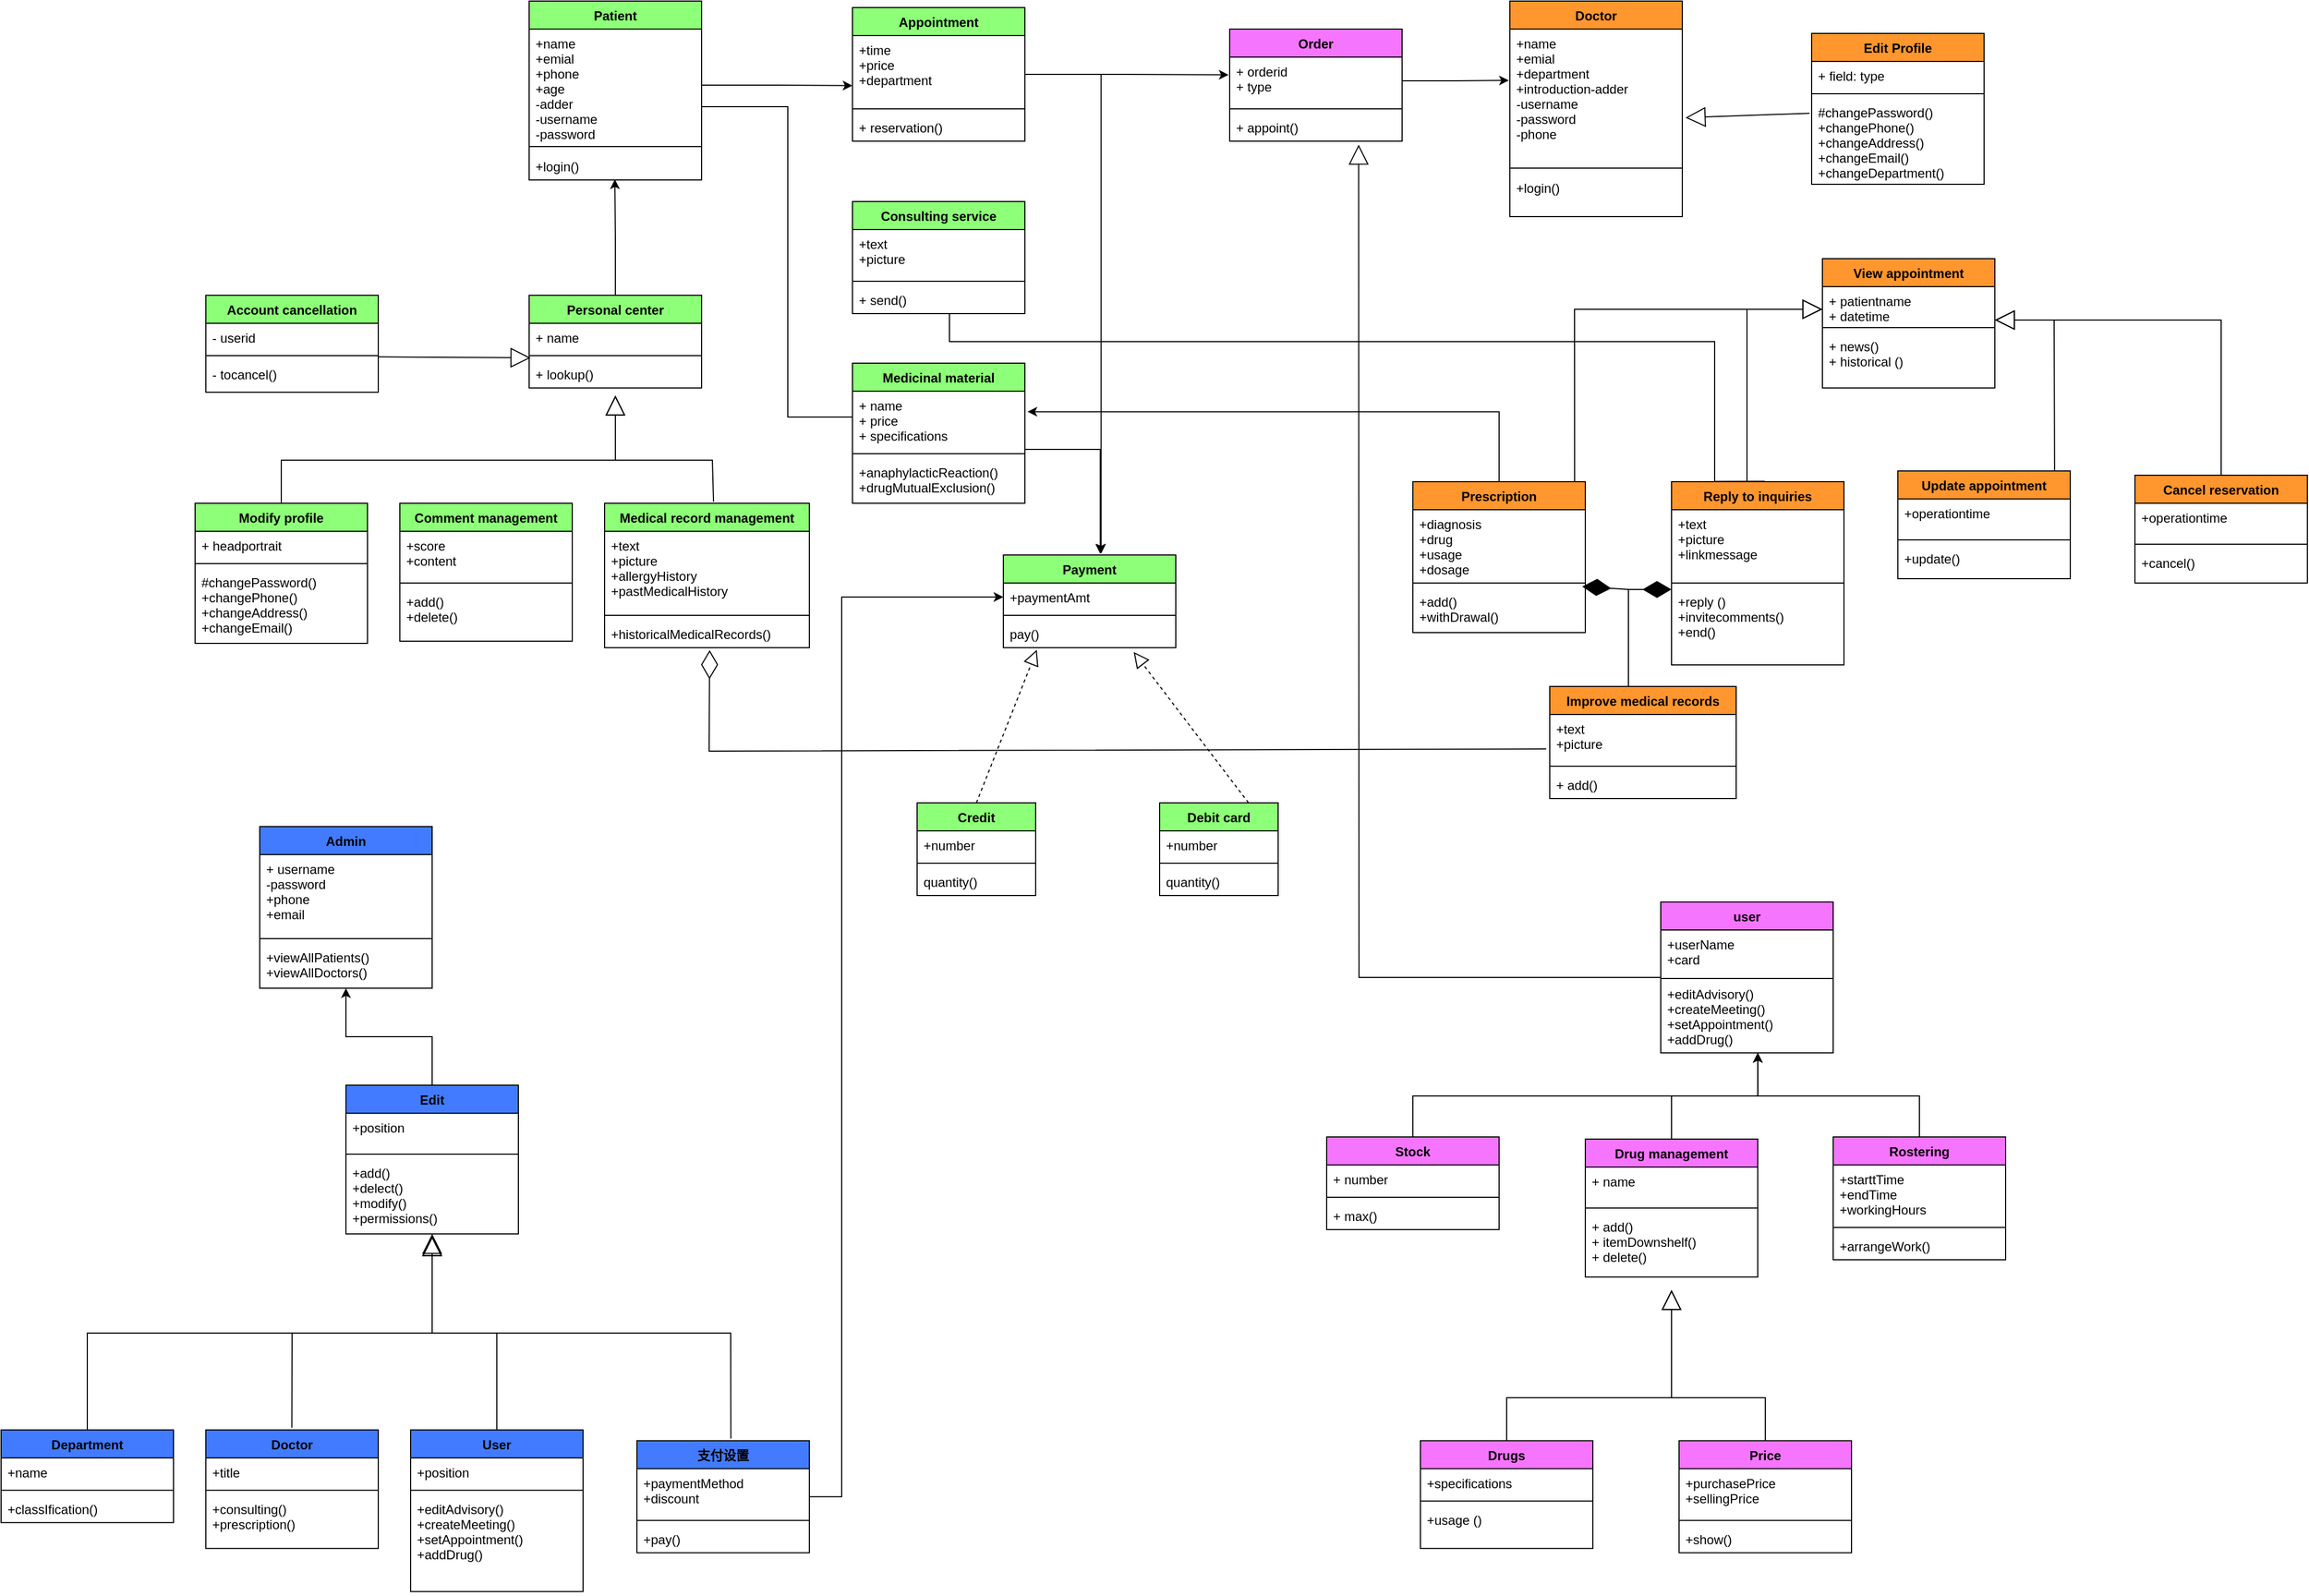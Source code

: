 <mxfile version="20.5.3" type="device"><diagram id="TYg9XnqjGtl6snYkLS9J" name="第 1 页"><mxGraphModel dx="2896" dy="862" grid="1" gridSize="10" guides="1" tooltips="1" connect="1" arrows="1" fold="1" page="1" pageScale="1" pageWidth="827" pageHeight="1169" math="0" shadow="0"><root><mxCell id="0"/><mxCell id="1" parent="0"/><mxCell id="Z8XO2KEOIt2HfVocnarp-5" value="Patient" style="swimlane;fontStyle=1;align=center;verticalAlign=top;childLayout=stackLayout;horizontal=1;startSize=26;horizontalStack=0;resizeParent=1;resizeParentMax=0;resizeLast=0;collapsible=1;marginBottom=0;fillColor=#8EFF78;" parent="1" vertex="1"><mxGeometry x="-120" y="234" width="160" height="166" as="geometry"/></mxCell><mxCell id="Z8XO2KEOIt2HfVocnarp-6" value="+name&#10;+emial&#10;+phone&#10;+age&#10;-adder&#10;-username&#10;-password&#10;" style="text;strokeColor=none;fillColor=none;align=left;verticalAlign=top;spacingLeft=4;spacingRight=4;overflow=hidden;rotatable=0;points=[[0,0.5],[1,0.5]];portConstraint=eastwest;" parent="Z8XO2KEOIt2HfVocnarp-5" vertex="1"><mxGeometry y="26" width="160" height="104" as="geometry"/></mxCell><mxCell id="Z8XO2KEOIt2HfVocnarp-7" value="" style="line;strokeWidth=1;fillColor=none;align=left;verticalAlign=middle;spacingTop=-1;spacingLeft=3;spacingRight=3;rotatable=0;labelPosition=right;points=[];portConstraint=eastwest;strokeColor=inherit;" parent="Z8XO2KEOIt2HfVocnarp-5" vertex="1"><mxGeometry y="130" width="160" height="10" as="geometry"/></mxCell><mxCell id="Z8XO2KEOIt2HfVocnarp-8" value="+login()" style="text;strokeColor=none;fillColor=none;align=left;verticalAlign=top;spacingLeft=4;spacingRight=4;overflow=hidden;rotatable=0;points=[[0,0.5],[1,0.5]];portConstraint=eastwest;" parent="Z8XO2KEOIt2HfVocnarp-5" vertex="1"><mxGeometry y="140" width="160" height="26" as="geometry"/></mxCell><mxCell id="alrpP6UrIuoYUF1vDf7s-75" style="edgeStyle=orthogonalEdgeStyle;rounded=0;orthogonalLoop=1;jettySize=auto;html=1;entryX=0.497;entryY=0.977;entryDx=0;entryDy=0;entryPerimeter=0;" parent="1" source="Z8XO2KEOIt2HfVocnarp-9" target="Z8XO2KEOIt2HfVocnarp-8" edge="1"><mxGeometry relative="1" as="geometry"><mxPoint x="-40" y="410" as="targetPoint"/></mxGeometry></mxCell><mxCell id="Z8XO2KEOIt2HfVocnarp-9" value="Personal center&#10;" style="swimlane;fontStyle=1;align=center;verticalAlign=top;childLayout=stackLayout;horizontal=1;startSize=26;horizontalStack=0;resizeParent=1;resizeParentMax=0;resizeLast=0;collapsible=1;marginBottom=0;fillColor=#8EFF78;" parent="1" vertex="1"><mxGeometry x="-120" y="507" width="160" height="86" as="geometry"/></mxCell><mxCell id="Z8XO2KEOIt2HfVocnarp-10" value="+ name" style="text;strokeColor=none;fillColor=none;align=left;verticalAlign=top;spacingLeft=4;spacingRight=4;overflow=hidden;rotatable=0;points=[[0,0.5],[1,0.5]];portConstraint=eastwest;" parent="Z8XO2KEOIt2HfVocnarp-9" vertex="1"><mxGeometry y="26" width="160" height="26" as="geometry"/></mxCell><mxCell id="Z8XO2KEOIt2HfVocnarp-11" value="" style="line;strokeWidth=1;fillColor=none;align=left;verticalAlign=middle;spacingTop=-1;spacingLeft=3;spacingRight=3;rotatable=0;labelPosition=right;points=[];portConstraint=eastwest;strokeColor=inherit;" parent="Z8XO2KEOIt2HfVocnarp-9" vertex="1"><mxGeometry y="52" width="160" height="8" as="geometry"/></mxCell><mxCell id="Z8XO2KEOIt2HfVocnarp-12" value="+ lookup()" style="text;strokeColor=none;fillColor=none;align=left;verticalAlign=top;spacingLeft=4;spacingRight=4;overflow=hidden;rotatable=0;points=[[0,0.5],[1,0.5]];portConstraint=eastwest;" parent="Z8XO2KEOIt2HfVocnarp-9" vertex="1"><mxGeometry y="60" width="160" height="26" as="geometry"/></mxCell><mxCell id="alrpP6UrIuoYUF1vDf7s-83" style="edgeStyle=orthogonalEdgeStyle;rounded=0;orthogonalLoop=1;jettySize=auto;html=1;entryX=0.567;entryY=-0.015;entryDx=0;entryDy=0;entryPerimeter=0;" parent="1" target="iKmDINm9tbc3HKgaACLj-33" edge="1"><mxGeometry relative="1" as="geometry"><mxPoint x="340" y="302" as="sourcePoint"/><Array as="points"><mxPoint x="411" y="302"/></Array></mxGeometry></mxCell><mxCell id="alrpP6UrIuoYUF1vDf7s-95" style="edgeStyle=orthogonalEdgeStyle;rounded=0;orthogonalLoop=1;jettySize=auto;html=1;entryX=-0.006;entryY=0.374;entryDx=0;entryDy=0;entryPerimeter=0;" parent="1" source="Z8XO2KEOIt2HfVocnarp-13" target="alrpP6UrIuoYUF1vDf7s-92" edge="1"><mxGeometry relative="1" as="geometry"/></mxCell><mxCell id="Z8XO2KEOIt2HfVocnarp-13" value="Appointment" style="swimlane;fontStyle=1;align=center;verticalAlign=top;childLayout=stackLayout;horizontal=1;startSize=26;horizontalStack=0;resizeParent=1;resizeParentMax=0;resizeLast=0;collapsible=1;marginBottom=0;fillColor=#8EFF78;" parent="1" vertex="1"><mxGeometry x="180" y="240" width="160" height="124" as="geometry"/></mxCell><mxCell id="Z8XO2KEOIt2HfVocnarp-14" value="+time&#10;+price&#10;+department" style="text;strokeColor=none;fillColor=none;align=left;verticalAlign=top;spacingLeft=4;spacingRight=4;overflow=hidden;rotatable=0;points=[[0,0.5],[1,0.5]];portConstraint=eastwest;" parent="Z8XO2KEOIt2HfVocnarp-13" vertex="1"><mxGeometry y="26" width="160" height="64" as="geometry"/></mxCell><mxCell id="Z8XO2KEOIt2HfVocnarp-15" value="" style="line;strokeWidth=1;fillColor=none;align=left;verticalAlign=middle;spacingTop=-1;spacingLeft=3;spacingRight=3;rotatable=0;labelPosition=right;points=[];portConstraint=eastwest;strokeColor=inherit;" parent="Z8XO2KEOIt2HfVocnarp-13" vertex="1"><mxGeometry y="90" width="160" height="8" as="geometry"/></mxCell><mxCell id="Z8XO2KEOIt2HfVocnarp-16" value="+ reservation()" style="text;strokeColor=none;fillColor=none;align=left;verticalAlign=top;spacingLeft=4;spacingRight=4;overflow=hidden;rotatable=0;points=[[0,0.5],[1,0.5]];portConstraint=eastwest;" parent="Z8XO2KEOIt2HfVocnarp-13" vertex="1"><mxGeometry y="98" width="160" height="26" as="geometry"/></mxCell><mxCell id="alrpP6UrIuoYUF1vDf7s-84" style="edgeStyle=orthogonalEdgeStyle;rounded=0;orthogonalLoop=1;jettySize=auto;html=1;entryX=0.562;entryY=-0.013;entryDx=0;entryDy=0;entryPerimeter=0;" parent="1" source="Z8XO2KEOIt2HfVocnarp-21" edge="1" target="iKmDINm9tbc3HKgaACLj-33"><mxGeometry relative="1" as="geometry"><mxPoint x="410" y="740" as="targetPoint"/><Array as="points"><mxPoint x="410" y="650"/></Array></mxGeometry></mxCell><mxCell id="Z8XO2KEOIt2HfVocnarp-21" value="Medicinal material" style="swimlane;fontStyle=1;align=center;verticalAlign=top;childLayout=stackLayout;horizontal=1;startSize=26;horizontalStack=0;resizeParent=1;resizeParentMax=0;resizeLast=0;collapsible=1;marginBottom=0;fillColor=#8EFF78;" parent="1" vertex="1"><mxGeometry x="180" y="570" width="160" height="130" as="geometry"/></mxCell><mxCell id="Z8XO2KEOIt2HfVocnarp-22" value="+ name&#10;+ price&#10;+ specifications" style="text;strokeColor=none;fillColor=none;align=left;verticalAlign=top;spacingLeft=4;spacingRight=4;overflow=hidden;rotatable=0;points=[[0,0.5],[1,0.5]];portConstraint=eastwest;" parent="Z8XO2KEOIt2HfVocnarp-21" vertex="1"><mxGeometry y="26" width="160" height="54" as="geometry"/></mxCell><mxCell id="Z8XO2KEOIt2HfVocnarp-23" value="" style="line;strokeWidth=1;fillColor=none;align=left;verticalAlign=middle;spacingTop=-1;spacingLeft=3;spacingRight=3;rotatable=0;labelPosition=right;points=[];portConstraint=eastwest;strokeColor=inherit;" parent="Z8XO2KEOIt2HfVocnarp-21" vertex="1"><mxGeometry y="80" width="160" height="8" as="geometry"/></mxCell><mxCell id="Z8XO2KEOIt2HfVocnarp-24" value="+anaphylacticReaction()&#10;+drugMutualExclusion()" style="text;strokeColor=none;fillColor=none;align=left;verticalAlign=top;spacingLeft=4;spacingRight=4;overflow=hidden;rotatable=0;points=[[0,0.5],[1,0.5]];portConstraint=eastwest;" parent="Z8XO2KEOIt2HfVocnarp-21" vertex="1"><mxGeometry y="88" width="160" height="42" as="geometry"/></mxCell><mxCell id="iKmDINm9tbc3HKgaACLj-1" value="Consulting service&#10;" style="swimlane;fontStyle=1;align=center;verticalAlign=top;childLayout=stackLayout;horizontal=1;startSize=26;horizontalStack=0;resizeParent=1;resizeParentMax=0;resizeLast=0;collapsible=1;marginBottom=0;fillColor=#8EFF78;" parent="1" vertex="1"><mxGeometry x="180" y="420" width="160" height="104" as="geometry"/></mxCell><mxCell id="iKmDINm9tbc3HKgaACLj-2" value="+text&#10;+picture&#10;" style="text;strokeColor=none;fillColor=none;align=left;verticalAlign=top;spacingLeft=4;spacingRight=4;overflow=hidden;rotatable=0;points=[[0,0.5],[1,0.5]];portConstraint=eastwest;" parent="iKmDINm9tbc3HKgaACLj-1" vertex="1"><mxGeometry y="26" width="160" height="44" as="geometry"/></mxCell><mxCell id="iKmDINm9tbc3HKgaACLj-3" value="" style="line;strokeWidth=1;fillColor=none;align=left;verticalAlign=middle;spacingTop=-1;spacingLeft=3;spacingRight=3;rotatable=0;labelPosition=right;points=[];portConstraint=eastwest;strokeColor=inherit;" parent="iKmDINm9tbc3HKgaACLj-1" vertex="1"><mxGeometry y="70" width="160" height="8" as="geometry"/></mxCell><mxCell id="iKmDINm9tbc3HKgaACLj-4" value="+ send()" style="text;strokeColor=none;fillColor=none;align=left;verticalAlign=top;spacingLeft=4;spacingRight=4;overflow=hidden;rotatable=0;points=[[0,0.5],[1,0.5]];portConstraint=eastwest;" parent="iKmDINm9tbc3HKgaACLj-1" vertex="1"><mxGeometry y="78" width="160" height="26" as="geometry"/></mxCell><mxCell id="iKmDINm9tbc3HKgaACLj-5" value="Medical record management&#10;" style="swimlane;fontStyle=1;align=center;verticalAlign=top;childLayout=stackLayout;horizontal=1;startSize=26;horizontalStack=0;resizeParent=1;resizeParentMax=0;resizeLast=0;collapsible=1;marginBottom=0;fillColor=#8EFF78;" parent="1" vertex="1"><mxGeometry x="-50" y="700" width="190" height="134" as="geometry"/></mxCell><mxCell id="iKmDINm9tbc3HKgaACLj-6" value="+text&#10;+picture&#10;+allergyHistory&#10;+pastMedicalHistory" style="text;strokeColor=none;fillColor=none;align=left;verticalAlign=top;spacingLeft=4;spacingRight=4;overflow=hidden;rotatable=0;points=[[0,0.5],[1,0.5]];portConstraint=eastwest;" parent="iKmDINm9tbc3HKgaACLj-5" vertex="1"><mxGeometry y="26" width="190" height="74" as="geometry"/></mxCell><mxCell id="iKmDINm9tbc3HKgaACLj-7" value="" style="line;strokeWidth=1;fillColor=none;align=left;verticalAlign=middle;spacingTop=-1;spacingLeft=3;spacingRight=3;rotatable=0;labelPosition=right;points=[];portConstraint=eastwest;strokeColor=inherit;" parent="iKmDINm9tbc3HKgaACLj-5" vertex="1"><mxGeometry y="100" width="190" height="8" as="geometry"/></mxCell><mxCell id="iKmDINm9tbc3HKgaACLj-8" value="+historicalMedicalRecords()&#10;" style="text;strokeColor=none;fillColor=none;align=left;verticalAlign=top;spacingLeft=4;spacingRight=4;overflow=hidden;rotatable=0;points=[[0,0.5],[1,0.5]];portConstraint=eastwest;" parent="iKmDINm9tbc3HKgaACLj-5" vertex="1"><mxGeometry y="108" width="190" height="26" as="geometry"/></mxCell><mxCell id="iKmDINm9tbc3HKgaACLj-9" value="Comment management&#10;" style="swimlane;fontStyle=1;align=center;verticalAlign=top;childLayout=stackLayout;horizontal=1;startSize=26;horizontalStack=0;resizeParent=1;resizeParentMax=0;resizeLast=0;collapsible=1;marginBottom=0;fillColor=#8EFF78;" parent="1" vertex="1"><mxGeometry x="-240" y="700" width="160" height="128" as="geometry"/></mxCell><mxCell id="iKmDINm9tbc3HKgaACLj-10" value="+score&#10;+content&#10;" style="text;strokeColor=none;fillColor=none;align=left;verticalAlign=top;spacingLeft=4;spacingRight=4;overflow=hidden;rotatable=0;points=[[0,0.5],[1,0.5]];portConstraint=eastwest;" parent="iKmDINm9tbc3HKgaACLj-9" vertex="1"><mxGeometry y="26" width="160" height="44" as="geometry"/></mxCell><mxCell id="iKmDINm9tbc3HKgaACLj-11" value="" style="line;strokeWidth=1;fillColor=none;align=left;verticalAlign=middle;spacingTop=-1;spacingLeft=3;spacingRight=3;rotatable=0;labelPosition=right;points=[];portConstraint=eastwest;strokeColor=inherit;" parent="iKmDINm9tbc3HKgaACLj-9" vertex="1"><mxGeometry y="70" width="160" height="8" as="geometry"/></mxCell><mxCell id="iKmDINm9tbc3HKgaACLj-12" value="+add()&#10;+delete()&#10;" style="text;strokeColor=none;fillColor=none;align=left;verticalAlign=top;spacingLeft=4;spacingRight=4;overflow=hidden;rotatable=0;points=[[0,0.5],[1,0.5]];portConstraint=eastwest;" parent="iKmDINm9tbc3HKgaACLj-9" vertex="1"><mxGeometry y="78" width="160" height="50" as="geometry"/></mxCell><mxCell id="iKmDINm9tbc3HKgaACLj-13" value="Modify profile&#10;" style="swimlane;fontStyle=1;align=center;verticalAlign=top;childLayout=stackLayout;horizontal=1;startSize=26;horizontalStack=0;resizeParent=1;resizeParentMax=0;resizeLast=0;collapsible=1;marginBottom=0;fillColor=#8EFF78;" parent="1" vertex="1"><mxGeometry x="-430" y="700" width="160" height="130" as="geometry"/></mxCell><mxCell id="iKmDINm9tbc3HKgaACLj-14" value="+ headportrait&#10;" style="text;strokeColor=none;fillColor=none;align=left;verticalAlign=top;spacingLeft=4;spacingRight=4;overflow=hidden;rotatable=0;points=[[0,0.5],[1,0.5]];portConstraint=eastwest;" parent="iKmDINm9tbc3HKgaACLj-13" vertex="1"><mxGeometry y="26" width="160" height="26" as="geometry"/></mxCell><mxCell id="iKmDINm9tbc3HKgaACLj-15" value="" style="line;strokeWidth=1;fillColor=none;align=left;verticalAlign=middle;spacingTop=-1;spacingLeft=3;spacingRight=3;rotatable=0;labelPosition=right;points=[];portConstraint=eastwest;strokeColor=inherit;" parent="iKmDINm9tbc3HKgaACLj-13" vertex="1"><mxGeometry y="52" width="160" height="8" as="geometry"/></mxCell><mxCell id="iKmDINm9tbc3HKgaACLj-16" value="#changePassword()&#10;+changePhone()&#10;+changeAddress()&#10;+changeEmail()" style="text;strokeColor=none;fillColor=none;align=left;verticalAlign=top;spacingLeft=4;spacingRight=4;overflow=hidden;rotatable=0;points=[[0,0.5],[1,0.5]];portConstraint=eastwest;" parent="iKmDINm9tbc3HKgaACLj-13" vertex="1"><mxGeometry y="60" width="160" height="70" as="geometry"/></mxCell><mxCell id="iKmDINm9tbc3HKgaACLj-21" value="Account cancellation&#10;" style="swimlane;fontStyle=1;align=center;verticalAlign=top;childLayout=stackLayout;horizontal=1;startSize=26;horizontalStack=0;resizeParent=1;resizeParentMax=0;resizeLast=0;collapsible=1;marginBottom=0;fillColor=#8EFF78;" parent="1" vertex="1"><mxGeometry x="-420" y="507" width="160" height="90" as="geometry"/></mxCell><mxCell id="iKmDINm9tbc3HKgaACLj-22" value="- userid" style="text;strokeColor=none;fillColor=none;align=left;verticalAlign=top;spacingLeft=4;spacingRight=4;overflow=hidden;rotatable=0;points=[[0,0.5],[1,0.5]];portConstraint=eastwest;" parent="iKmDINm9tbc3HKgaACLj-21" vertex="1"><mxGeometry y="26" width="160" height="26" as="geometry"/></mxCell><mxCell id="iKmDINm9tbc3HKgaACLj-23" value="" style="line;strokeWidth=1;fillColor=none;align=left;verticalAlign=middle;spacingTop=-1;spacingLeft=3;spacingRight=3;rotatable=0;labelPosition=right;points=[];portConstraint=eastwest;strokeColor=inherit;" parent="iKmDINm9tbc3HKgaACLj-21" vertex="1"><mxGeometry y="52" width="160" height="8" as="geometry"/></mxCell><mxCell id="iKmDINm9tbc3HKgaACLj-24" value="- tocancel()" style="text;strokeColor=none;fillColor=none;align=left;verticalAlign=top;spacingLeft=4;spacingRight=4;overflow=hidden;rotatable=0;points=[[0,0.5],[1,0.5]];portConstraint=eastwest;" parent="iKmDINm9tbc3HKgaACLj-21" vertex="1"><mxGeometry y="60" width="160" height="30" as="geometry"/></mxCell><mxCell id="iKmDINm9tbc3HKgaACLj-33" value="Payment" style="swimlane;fontStyle=1;align=center;verticalAlign=top;childLayout=stackLayout;horizontal=1;startSize=26;horizontalStack=0;resizeParent=1;resizeParentMax=0;resizeLast=0;collapsible=1;marginBottom=0;fillColor=#8EFF78;" parent="1" vertex="1"><mxGeometry x="320" y="748" width="160" height="86" as="geometry"/></mxCell><mxCell id="iKmDINm9tbc3HKgaACLj-34" value="+paymentAmt" style="text;strokeColor=none;fillColor=none;align=left;verticalAlign=top;spacingLeft=4;spacingRight=4;overflow=hidden;rotatable=0;points=[[0,0.5],[1,0.5]];portConstraint=eastwest;" parent="iKmDINm9tbc3HKgaACLj-33" vertex="1"><mxGeometry y="26" width="160" height="26" as="geometry"/></mxCell><mxCell id="iKmDINm9tbc3HKgaACLj-35" value="" style="line;strokeWidth=1;fillColor=none;align=left;verticalAlign=middle;spacingTop=-1;spacingLeft=3;spacingRight=3;rotatable=0;labelPosition=right;points=[];portConstraint=eastwest;strokeColor=inherit;" parent="iKmDINm9tbc3HKgaACLj-33" vertex="1"><mxGeometry y="52" width="160" height="8" as="geometry"/></mxCell><mxCell id="iKmDINm9tbc3HKgaACLj-36" value="pay()" style="text;strokeColor=none;fillColor=none;align=left;verticalAlign=top;spacingLeft=4;spacingRight=4;overflow=hidden;rotatable=0;points=[[0,0.5],[1,0.5]];portConstraint=eastwest;" parent="iKmDINm9tbc3HKgaACLj-33" vertex="1"><mxGeometry y="60" width="160" height="26" as="geometry"/></mxCell><mxCell id="iKmDINm9tbc3HKgaACLj-37" value="Doctor" style="swimlane;fontStyle=1;align=center;verticalAlign=top;childLayout=stackLayout;horizontal=1;startSize=26;horizontalStack=0;resizeParent=1;resizeParentMax=0;resizeLast=0;collapsible=1;marginBottom=0;fillColor=#FF962E;" parent="1" vertex="1"><mxGeometry x="790" y="234" width="160" height="200" as="geometry"/></mxCell><mxCell id="iKmDINm9tbc3HKgaACLj-38" value="+name&#10;+emial&#10;+department&#10;+introduction-adder&#10;-username&#10;-password&#10;-phone" style="text;strokeColor=none;fillColor=none;align=left;verticalAlign=top;spacingLeft=4;spacingRight=4;overflow=hidden;rotatable=0;points=[[0,0.5],[1,0.5]];portConstraint=eastwest;" parent="iKmDINm9tbc3HKgaACLj-37" vertex="1"><mxGeometry y="26" width="160" height="124" as="geometry"/></mxCell><mxCell id="iKmDINm9tbc3HKgaACLj-39" value="" style="line;strokeWidth=1;fillColor=none;align=left;verticalAlign=middle;spacingTop=-1;spacingLeft=3;spacingRight=3;rotatable=0;labelPosition=right;points=[];portConstraint=eastwest;strokeColor=inherit;" parent="iKmDINm9tbc3HKgaACLj-37" vertex="1"><mxGeometry y="150" width="160" height="10" as="geometry"/></mxCell><mxCell id="iKmDINm9tbc3HKgaACLj-40" value="+login()" style="text;strokeColor=none;fillColor=none;align=left;verticalAlign=top;spacingLeft=4;spacingRight=4;overflow=hidden;rotatable=0;points=[[0,0.5],[1,0.5]];portConstraint=eastwest;" parent="iKmDINm9tbc3HKgaACLj-37" vertex="1"><mxGeometry y="160" width="160" height="40" as="geometry"/></mxCell><mxCell id="_ZyuxWXckp01ku3NQaRo-1" value="Improve medical records&#10;" style="swimlane;fontStyle=1;align=center;verticalAlign=top;childLayout=stackLayout;horizontal=1;startSize=26;horizontalStack=0;resizeParent=1;resizeParentMax=0;resizeLast=0;collapsible=1;marginBottom=0;fillColor=#FF962E;" parent="1" vertex="1"><mxGeometry x="827" y="870" width="173" height="104" as="geometry"/></mxCell><mxCell id="_ZyuxWXckp01ku3NQaRo-2" value="+text&#10;+picture" style="text;strokeColor=none;fillColor=none;align=left;verticalAlign=top;spacingLeft=4;spacingRight=4;overflow=hidden;rotatable=0;points=[[0,0.5],[1,0.5]];portConstraint=eastwest;" parent="_ZyuxWXckp01ku3NQaRo-1" vertex="1"><mxGeometry y="26" width="173" height="44" as="geometry"/></mxCell><mxCell id="_ZyuxWXckp01ku3NQaRo-3" value="" style="line;strokeWidth=1;fillColor=none;align=left;verticalAlign=middle;spacingTop=-1;spacingLeft=3;spacingRight=3;rotatable=0;labelPosition=right;points=[];portConstraint=eastwest;strokeColor=inherit;" parent="_ZyuxWXckp01ku3NQaRo-1" vertex="1"><mxGeometry y="70" width="173" height="8" as="geometry"/></mxCell><mxCell id="_ZyuxWXckp01ku3NQaRo-4" value="+ add()" style="text;strokeColor=none;fillColor=none;align=left;verticalAlign=top;spacingLeft=4;spacingRight=4;overflow=hidden;rotatable=0;points=[[0,0.5],[1,0.5]];portConstraint=eastwest;" parent="_ZyuxWXckp01ku3NQaRo-1" vertex="1"><mxGeometry y="78" width="173" height="26" as="geometry"/></mxCell><mxCell id="_ZyuxWXckp01ku3NQaRo-5" value="View appointment&#10;" style="swimlane;fontStyle=1;align=center;verticalAlign=top;childLayout=stackLayout;horizontal=1;startSize=26;horizontalStack=0;resizeParent=1;resizeParentMax=0;resizeLast=0;collapsible=1;marginBottom=0;fillColor=#FF962E;" parent="1" vertex="1"><mxGeometry x="1080" y="473" width="160" height="120" as="geometry"/></mxCell><mxCell id="_ZyuxWXckp01ku3NQaRo-6" value="+ patientname&#10;+ datetime" style="text;strokeColor=none;fillColor=none;align=left;verticalAlign=top;spacingLeft=4;spacingRight=4;overflow=hidden;rotatable=0;points=[[0,0.5],[1,0.5]];portConstraint=eastwest;" parent="_ZyuxWXckp01ku3NQaRo-5" vertex="1"><mxGeometry y="26" width="160" height="34" as="geometry"/></mxCell><mxCell id="_ZyuxWXckp01ku3NQaRo-7" value="" style="line;strokeWidth=1;fillColor=none;align=left;verticalAlign=middle;spacingTop=-1;spacingLeft=3;spacingRight=3;rotatable=0;labelPosition=right;points=[];portConstraint=eastwest;strokeColor=inherit;" parent="_ZyuxWXckp01ku3NQaRo-5" vertex="1"><mxGeometry y="60" width="160" height="8" as="geometry"/></mxCell><mxCell id="_ZyuxWXckp01ku3NQaRo-8" value="+ news()&#10;+ historical ()&#10;&#10;" style="text;strokeColor=none;fillColor=none;align=left;verticalAlign=top;spacingLeft=4;spacingRight=4;overflow=hidden;rotatable=0;points=[[0,0.5],[1,0.5]];portConstraint=eastwest;" parent="_ZyuxWXckp01ku3NQaRo-5" vertex="1"><mxGeometry y="68" width="160" height="52" as="geometry"/></mxCell><mxCell id="_ZyuxWXckp01ku3NQaRo-9" value="Reply to inquiries&#10;" style="swimlane;fontStyle=1;align=center;verticalAlign=top;childLayout=stackLayout;horizontal=1;startSize=26;horizontalStack=0;resizeParent=1;resizeParentMax=0;resizeLast=0;collapsible=1;marginBottom=0;fillColor=#FF962E;" parent="1" vertex="1"><mxGeometry x="940" y="680" width="160" height="170" as="geometry"/></mxCell><mxCell id="_ZyuxWXckp01ku3NQaRo-10" value="+text&#10;+picture&#10;+linkmessage" style="text;strokeColor=none;fillColor=none;align=left;verticalAlign=top;spacingLeft=4;spacingRight=4;overflow=hidden;rotatable=0;points=[[0,0.5],[1,0.5]];portConstraint=eastwest;" parent="_ZyuxWXckp01ku3NQaRo-9" vertex="1"><mxGeometry y="26" width="160" height="64" as="geometry"/></mxCell><mxCell id="_ZyuxWXckp01ku3NQaRo-11" value="" style="line;strokeWidth=1;fillColor=none;align=left;verticalAlign=middle;spacingTop=-1;spacingLeft=3;spacingRight=3;rotatable=0;labelPosition=right;points=[];portConstraint=eastwest;strokeColor=inherit;" parent="_ZyuxWXckp01ku3NQaRo-9" vertex="1"><mxGeometry y="90" width="160" height="8" as="geometry"/></mxCell><mxCell id="_ZyuxWXckp01ku3NQaRo-12" value="+reply ()&#10;+invitecomments()&#10;+end()&#10;" style="text;strokeColor=none;fillColor=none;align=left;verticalAlign=top;spacingLeft=4;spacingRight=4;overflow=hidden;rotatable=0;points=[[0,0.5],[1,0.5]];portConstraint=eastwest;" parent="_ZyuxWXckp01ku3NQaRo-9" vertex="1"><mxGeometry y="98" width="160" height="72" as="geometry"/></mxCell><mxCell id="_ZyuxWXckp01ku3NQaRo-17" value="Edit Profile" style="swimlane;fontStyle=1;align=center;verticalAlign=top;childLayout=stackLayout;horizontal=1;startSize=26;horizontalStack=0;resizeParent=1;resizeParentMax=0;resizeLast=0;collapsible=1;marginBottom=0;fillColor=#FF962E;" parent="1" vertex="1"><mxGeometry x="1070" y="264" width="160" height="140" as="geometry"/></mxCell><mxCell id="_ZyuxWXckp01ku3NQaRo-18" value="+ field: type" style="text;strokeColor=none;fillColor=none;align=left;verticalAlign=top;spacingLeft=4;spacingRight=4;overflow=hidden;rotatable=0;points=[[0,0.5],[1,0.5]];portConstraint=eastwest;" parent="_ZyuxWXckp01ku3NQaRo-17" vertex="1"><mxGeometry y="26" width="160" height="26" as="geometry"/></mxCell><mxCell id="_ZyuxWXckp01ku3NQaRo-19" value="" style="line;strokeWidth=1;fillColor=none;align=left;verticalAlign=middle;spacingTop=-1;spacingLeft=3;spacingRight=3;rotatable=0;labelPosition=right;points=[];portConstraint=eastwest;strokeColor=inherit;" parent="_ZyuxWXckp01ku3NQaRo-17" vertex="1"><mxGeometry y="52" width="160" height="8" as="geometry"/></mxCell><mxCell id="_ZyuxWXckp01ku3NQaRo-20" value="#changePassword()&#10;+changePhone()&#10;+changeAddress()&#10;+changeEmail()&#10;+changeDepartment()" style="text;strokeColor=none;fillColor=none;align=left;verticalAlign=top;spacingLeft=4;spacingRight=4;overflow=hidden;rotatable=0;points=[[0,0.5],[1,0.5]];portConstraint=eastwest;" parent="_ZyuxWXckp01ku3NQaRo-17" vertex="1"><mxGeometry y="60" width="160" height="80" as="geometry"/></mxCell><mxCell id="L0_E8ofSQ_uVPRRHMhi3-1" style="edgeStyle=orthogonalEdgeStyle;rounded=0;orthogonalLoop=1;jettySize=auto;html=1;entryX=1.015;entryY=0.353;entryDx=0;entryDy=0;entryPerimeter=0;" edge="1" parent="1" source="alrpP6UrIuoYUF1vDf7s-1" target="Z8XO2KEOIt2HfVocnarp-22"><mxGeometry relative="1" as="geometry"/></mxCell><mxCell id="alrpP6UrIuoYUF1vDf7s-1" value="Prescription" style="swimlane;fontStyle=1;align=center;verticalAlign=top;childLayout=stackLayout;horizontal=1;startSize=26;horizontalStack=0;resizeParent=1;resizeParentMax=0;resizeLast=0;collapsible=1;marginBottom=0;fillColor=#FF962E;" parent="1" vertex="1"><mxGeometry x="700" y="680" width="160" height="140" as="geometry"/></mxCell><mxCell id="alrpP6UrIuoYUF1vDf7s-2" value="+diagnosis&#10;+drug&#10;+usage&#10;+dosage" style="text;strokeColor=none;fillColor=none;align=left;verticalAlign=top;spacingLeft=4;spacingRight=4;overflow=hidden;rotatable=0;points=[[0,0.5],[1,0.5]];portConstraint=eastwest;" parent="alrpP6UrIuoYUF1vDf7s-1" vertex="1"><mxGeometry y="26" width="160" height="64" as="geometry"/></mxCell><mxCell id="alrpP6UrIuoYUF1vDf7s-3" value="" style="line;strokeWidth=1;fillColor=none;align=left;verticalAlign=middle;spacingTop=-1;spacingLeft=3;spacingRight=3;rotatable=0;labelPosition=right;points=[];portConstraint=eastwest;strokeColor=inherit;" parent="alrpP6UrIuoYUF1vDf7s-1" vertex="1"><mxGeometry y="90" width="160" height="8" as="geometry"/></mxCell><mxCell id="alrpP6UrIuoYUF1vDf7s-4" value="+add()&#10;+withDrawal()" style="text;strokeColor=none;fillColor=none;align=left;verticalAlign=top;spacingLeft=4;spacingRight=4;overflow=hidden;rotatable=0;points=[[0,0.5],[1,0.5]];portConstraint=eastwest;" parent="alrpP6UrIuoYUF1vDf7s-1" vertex="1"><mxGeometry y="98" width="160" height="42" as="geometry"/></mxCell><mxCell id="alrpP6UrIuoYUF1vDf7s-5" value="Cancel reservation&#10;" style="swimlane;fontStyle=1;align=center;verticalAlign=top;childLayout=stackLayout;horizontal=1;startSize=26;horizontalStack=0;resizeParent=1;resizeParentMax=0;resizeLast=0;collapsible=1;marginBottom=0;fillColor=#FF962E;" parent="1" vertex="1"><mxGeometry x="1370" y="674" width="160" height="100" as="geometry"/></mxCell><mxCell id="alrpP6UrIuoYUF1vDf7s-6" value="+operationtime" style="text;strokeColor=none;fillColor=none;align=left;verticalAlign=top;spacingLeft=4;spacingRight=4;overflow=hidden;rotatable=0;points=[[0,0.5],[1,0.5]];portConstraint=eastwest;" parent="alrpP6UrIuoYUF1vDf7s-5" vertex="1"><mxGeometry y="26" width="160" height="34" as="geometry"/></mxCell><mxCell id="alrpP6UrIuoYUF1vDf7s-7" value="" style="line;strokeWidth=1;fillColor=none;align=left;verticalAlign=middle;spacingTop=-1;spacingLeft=3;spacingRight=3;rotatable=0;labelPosition=right;points=[];portConstraint=eastwest;strokeColor=inherit;" parent="alrpP6UrIuoYUF1vDf7s-5" vertex="1"><mxGeometry y="60" width="160" height="8" as="geometry"/></mxCell><mxCell id="alrpP6UrIuoYUF1vDf7s-8" value="+cancel()" style="text;strokeColor=none;fillColor=none;align=left;verticalAlign=top;spacingLeft=4;spacingRight=4;overflow=hidden;rotatable=0;points=[[0,0.5],[1,0.5]];portConstraint=eastwest;" parent="alrpP6UrIuoYUF1vDf7s-5" vertex="1"><mxGeometry y="68" width="160" height="32" as="geometry"/></mxCell><mxCell id="alrpP6UrIuoYUF1vDf7s-9" value="Update appointment&#10;" style="swimlane;fontStyle=1;align=center;verticalAlign=top;childLayout=stackLayout;horizontal=1;startSize=26;horizontalStack=0;resizeParent=1;resizeParentMax=0;resizeLast=0;collapsible=1;marginBottom=0;fillColor=#FF962E;" parent="1" vertex="1"><mxGeometry x="1150" y="670" width="160" height="100" as="geometry"/></mxCell><mxCell id="alrpP6UrIuoYUF1vDf7s-10" value="+operationtime&#10;" style="text;strokeColor=none;fillColor=none;align=left;verticalAlign=top;spacingLeft=4;spacingRight=4;overflow=hidden;rotatable=0;points=[[0,0.5],[1,0.5]];portConstraint=eastwest;" parent="alrpP6UrIuoYUF1vDf7s-9" vertex="1"><mxGeometry y="26" width="160" height="34" as="geometry"/></mxCell><mxCell id="alrpP6UrIuoYUF1vDf7s-11" value="" style="line;strokeWidth=1;fillColor=none;align=left;verticalAlign=middle;spacingTop=-1;spacingLeft=3;spacingRight=3;rotatable=0;labelPosition=right;points=[];portConstraint=eastwest;strokeColor=inherit;" parent="alrpP6UrIuoYUF1vDf7s-9" vertex="1"><mxGeometry y="60" width="160" height="8" as="geometry"/></mxCell><mxCell id="alrpP6UrIuoYUF1vDf7s-12" value="+update()" style="text;strokeColor=none;fillColor=none;align=left;verticalAlign=top;spacingLeft=4;spacingRight=4;overflow=hidden;rotatable=0;points=[[0,0.5],[1,0.5]];portConstraint=eastwest;" parent="alrpP6UrIuoYUF1vDf7s-9" vertex="1"><mxGeometry y="68" width="160" height="32" as="geometry"/></mxCell><mxCell id="alrpP6UrIuoYUF1vDf7s-13" value="Admin" style="swimlane;fontStyle=1;align=center;verticalAlign=top;childLayout=stackLayout;horizontal=1;startSize=26;horizontalStack=0;resizeParent=1;resizeParentMax=0;resizeLast=0;collapsible=1;marginBottom=0;fillColor=#427BFF;" parent="1" vertex="1"><mxGeometry x="-370" y="1000" width="160" height="150" as="geometry"/></mxCell><mxCell id="alrpP6UrIuoYUF1vDf7s-14" value="+ username&#10;-password&#10;+phone&#10;+email" style="text;strokeColor=none;fillColor=none;align=left;verticalAlign=top;spacingLeft=4;spacingRight=4;overflow=hidden;rotatable=0;points=[[0,0.5],[1,0.5]];portConstraint=eastwest;" parent="alrpP6UrIuoYUF1vDf7s-13" vertex="1"><mxGeometry y="26" width="160" height="74" as="geometry"/></mxCell><mxCell id="alrpP6UrIuoYUF1vDf7s-15" value="" style="line;strokeWidth=1;fillColor=none;align=left;verticalAlign=middle;spacingTop=-1;spacingLeft=3;spacingRight=3;rotatable=0;labelPosition=right;points=[];portConstraint=eastwest;strokeColor=inherit;" parent="alrpP6UrIuoYUF1vDf7s-13" vertex="1"><mxGeometry y="100" width="160" height="8" as="geometry"/></mxCell><mxCell id="alrpP6UrIuoYUF1vDf7s-16" value="+viewAllPatients()&#10;+viewAllDoctors()" style="text;strokeColor=none;fillColor=none;align=left;verticalAlign=top;spacingLeft=4;spacingRight=4;overflow=hidden;rotatable=0;points=[[0,0.5],[1,0.5]];portConstraint=eastwest;" parent="alrpP6UrIuoYUF1vDf7s-13" vertex="1"><mxGeometry y="108" width="160" height="42" as="geometry"/></mxCell><mxCell id="alrpP6UrIuoYUF1vDf7s-166" style="edgeStyle=orthogonalEdgeStyle;rounded=0;orthogonalLoop=1;jettySize=auto;html=1;entryX=0.5;entryY=1;entryDx=0;entryDy=0;entryPerimeter=0;" parent="1" source="alrpP6UrIuoYUF1vDf7s-17" target="alrpP6UrIuoYUF1vDf7s-16" edge="1"><mxGeometry relative="1" as="geometry"><mxPoint x="-290.0" y="1170" as="targetPoint"/></mxGeometry></mxCell><mxCell id="alrpP6UrIuoYUF1vDf7s-17" value="Edit" style="swimlane;fontStyle=1;align=center;verticalAlign=top;childLayout=stackLayout;horizontal=1;startSize=26;horizontalStack=0;resizeParent=1;resizeParentMax=0;resizeLast=0;collapsible=1;marginBottom=0;fillColor=#427BFF;" parent="1" vertex="1"><mxGeometry x="-290" y="1240" width="160" height="138" as="geometry"/></mxCell><mxCell id="alrpP6UrIuoYUF1vDf7s-18" value="+position&#10;" style="text;strokeColor=none;fillColor=none;align=left;verticalAlign=top;spacingLeft=4;spacingRight=4;overflow=hidden;rotatable=0;points=[[0,0.5],[1,0.5]];portConstraint=eastwest;" parent="alrpP6UrIuoYUF1vDf7s-17" vertex="1"><mxGeometry y="26" width="160" height="34" as="geometry"/></mxCell><mxCell id="alrpP6UrIuoYUF1vDf7s-19" value="" style="line;strokeWidth=1;fillColor=none;align=left;verticalAlign=middle;spacingTop=-1;spacingLeft=3;spacingRight=3;rotatable=0;labelPosition=right;points=[];portConstraint=eastwest;strokeColor=inherit;" parent="alrpP6UrIuoYUF1vDf7s-17" vertex="1"><mxGeometry y="60" width="160" height="8" as="geometry"/></mxCell><mxCell id="alrpP6UrIuoYUF1vDf7s-20" value="+add()&#10;+delect()&#10;+modify()&#10;+permissions()&#10;" style="text;strokeColor=none;fillColor=none;align=left;verticalAlign=top;spacingLeft=4;spacingRight=4;overflow=hidden;rotatable=0;points=[[0,0.5],[1,0.5]];portConstraint=eastwest;" parent="alrpP6UrIuoYUF1vDf7s-17" vertex="1"><mxGeometry y="68" width="160" height="70" as="geometry"/></mxCell><mxCell id="L0_E8ofSQ_uVPRRHMhi3-2" style="edgeStyle=orthogonalEdgeStyle;rounded=0;orthogonalLoop=1;jettySize=auto;html=1;entryX=0.563;entryY=1;entryDx=0;entryDy=0;entryPerimeter=0;" edge="1" parent="1" source="alrpP6UrIuoYUF1vDf7s-21" target="alrpP6UrIuoYUF1vDf7s-58"><mxGeometry relative="1" as="geometry"><Array as="points"><mxPoint x="1170" y="1250"/><mxPoint x="1020" y="1250"/></Array></mxGeometry></mxCell><mxCell id="alrpP6UrIuoYUF1vDf7s-21" value="Rostering" style="swimlane;fontStyle=1;align=center;verticalAlign=top;childLayout=stackLayout;horizontal=1;startSize=26;horizontalStack=0;resizeParent=1;resizeParentMax=0;resizeLast=0;collapsible=1;marginBottom=0;fillColor=#F675FF;" parent="1" vertex="1"><mxGeometry x="1090" y="1288" width="160" height="114" as="geometry"/></mxCell><mxCell id="alrpP6UrIuoYUF1vDf7s-22" value="+starttTime&#10;+endTime&#10;+workingHours" style="text;strokeColor=none;fillColor=none;align=left;verticalAlign=top;spacingLeft=4;spacingRight=4;overflow=hidden;rotatable=0;points=[[0,0.5],[1,0.5]];portConstraint=eastwest;" parent="alrpP6UrIuoYUF1vDf7s-21" vertex="1"><mxGeometry y="26" width="160" height="54" as="geometry"/></mxCell><mxCell id="alrpP6UrIuoYUF1vDf7s-23" value="" style="line;strokeWidth=1;fillColor=none;align=left;verticalAlign=middle;spacingTop=-1;spacingLeft=3;spacingRight=3;rotatable=0;labelPosition=right;points=[];portConstraint=eastwest;strokeColor=inherit;" parent="alrpP6UrIuoYUF1vDf7s-21" vertex="1"><mxGeometry y="80" width="160" height="8" as="geometry"/></mxCell><mxCell id="alrpP6UrIuoYUF1vDf7s-24" value="+arrangeWork()" style="text;strokeColor=none;fillColor=none;align=left;verticalAlign=top;spacingLeft=4;spacingRight=4;overflow=hidden;rotatable=0;points=[[0,0.5],[1,0.5]];portConstraint=eastwest;" parent="alrpP6UrIuoYUF1vDf7s-21" vertex="1"><mxGeometry y="88" width="160" height="26" as="geometry"/></mxCell><mxCell id="alrpP6UrIuoYUF1vDf7s-172" style="edgeStyle=orthogonalEdgeStyle;rounded=0;orthogonalLoop=1;jettySize=auto;html=1;entryX=0.563;entryY=1;entryDx=0;entryDy=0;entryPerimeter=0;" parent="1" source="alrpP6UrIuoYUF1vDf7s-25" target="alrpP6UrIuoYUF1vDf7s-58" edge="1"><mxGeometry relative="1" as="geometry"/></mxCell><mxCell id="alrpP6UrIuoYUF1vDf7s-25" value="Drug management&#10;" style="swimlane;fontStyle=1;align=center;verticalAlign=top;childLayout=stackLayout;horizontal=1;startSize=26;horizontalStack=0;resizeParent=1;resizeParentMax=0;resizeLast=0;collapsible=1;marginBottom=0;fillColor=#F675FF;" parent="1" vertex="1"><mxGeometry x="860" y="1290" width="160" height="128" as="geometry"/></mxCell><mxCell id="alrpP6UrIuoYUF1vDf7s-26" value="+ name" style="text;strokeColor=none;fillColor=none;align=left;verticalAlign=top;spacingLeft=4;spacingRight=4;overflow=hidden;rotatable=0;points=[[0,0.5],[1,0.5]];portConstraint=eastwest;" parent="alrpP6UrIuoYUF1vDf7s-25" vertex="1"><mxGeometry y="26" width="160" height="34" as="geometry"/></mxCell><mxCell id="alrpP6UrIuoYUF1vDf7s-27" value="" style="line;strokeWidth=1;fillColor=none;align=left;verticalAlign=middle;spacingTop=-1;spacingLeft=3;spacingRight=3;rotatable=0;labelPosition=right;points=[];portConstraint=eastwest;strokeColor=inherit;" parent="alrpP6UrIuoYUF1vDf7s-25" vertex="1"><mxGeometry y="60" width="160" height="8" as="geometry"/></mxCell><mxCell id="alrpP6UrIuoYUF1vDf7s-28" value="+ add()&#10;+ itemDownshelf()&#10;+ delete()" style="text;strokeColor=none;fillColor=none;align=left;verticalAlign=top;spacingLeft=4;spacingRight=4;overflow=hidden;rotatable=0;points=[[0,0.5],[1,0.5]];portConstraint=eastwest;" parent="alrpP6UrIuoYUF1vDf7s-25" vertex="1"><mxGeometry y="68" width="160" height="60" as="geometry"/></mxCell><mxCell id="alrpP6UrIuoYUF1vDf7s-29" value="Department" style="swimlane;fontStyle=1;align=center;verticalAlign=top;childLayout=stackLayout;horizontal=1;startSize=26;horizontalStack=0;resizeParent=1;resizeParentMax=0;resizeLast=0;collapsible=1;marginBottom=0;fillColor=#427BFF;" parent="1" vertex="1"><mxGeometry x="-610" y="1559.92" width="160" height="86" as="geometry"/></mxCell><mxCell id="alrpP6UrIuoYUF1vDf7s-30" value="+name" style="text;strokeColor=none;fillColor=none;align=left;verticalAlign=top;spacingLeft=4;spacingRight=4;overflow=hidden;rotatable=0;points=[[0,0.5],[1,0.5]];portConstraint=eastwest;" parent="alrpP6UrIuoYUF1vDf7s-29" vertex="1"><mxGeometry y="26" width="160" height="26" as="geometry"/></mxCell><mxCell id="alrpP6UrIuoYUF1vDf7s-31" value="" style="line;strokeWidth=1;fillColor=none;align=left;verticalAlign=middle;spacingTop=-1;spacingLeft=3;spacingRight=3;rotatable=0;labelPosition=right;points=[];portConstraint=eastwest;strokeColor=inherit;" parent="alrpP6UrIuoYUF1vDf7s-29" vertex="1"><mxGeometry y="52" width="160" height="8" as="geometry"/></mxCell><mxCell id="alrpP6UrIuoYUF1vDf7s-32" value="+classIfication()&#10;" style="text;strokeColor=none;fillColor=none;align=left;verticalAlign=top;spacingLeft=4;spacingRight=4;overflow=hidden;rotatable=0;points=[[0,0.5],[1,0.5]];portConstraint=eastwest;" parent="alrpP6UrIuoYUF1vDf7s-29" vertex="1"><mxGeometry y="60" width="160" height="26" as="geometry"/></mxCell><mxCell id="alrpP6UrIuoYUF1vDf7s-33" value="Doctor" style="swimlane;fontStyle=1;align=center;verticalAlign=top;childLayout=stackLayout;horizontal=1;startSize=26;horizontalStack=0;resizeParent=1;resizeParentMax=0;resizeLast=0;collapsible=1;marginBottom=0;fillColor=#427BFF;" parent="1" vertex="1"><mxGeometry x="-420" y="1559.92" width="160" height="110" as="geometry"/></mxCell><mxCell id="alrpP6UrIuoYUF1vDf7s-34" value="+title" style="text;strokeColor=none;fillColor=none;align=left;verticalAlign=top;spacingLeft=4;spacingRight=4;overflow=hidden;rotatable=0;points=[[0,0.5],[1,0.5]];portConstraint=eastwest;" parent="alrpP6UrIuoYUF1vDf7s-33" vertex="1"><mxGeometry y="26" width="160" height="26" as="geometry"/></mxCell><mxCell id="alrpP6UrIuoYUF1vDf7s-35" value="" style="line;strokeWidth=1;fillColor=none;align=left;verticalAlign=middle;spacingTop=-1;spacingLeft=3;spacingRight=3;rotatable=0;labelPosition=right;points=[];portConstraint=eastwest;strokeColor=inherit;" parent="alrpP6UrIuoYUF1vDf7s-33" vertex="1"><mxGeometry y="52" width="160" height="8" as="geometry"/></mxCell><mxCell id="alrpP6UrIuoYUF1vDf7s-36" value="+consulting()&#10;+prescription()" style="text;strokeColor=none;fillColor=none;align=left;verticalAlign=top;spacingLeft=4;spacingRight=4;overflow=hidden;rotatable=0;points=[[0,0.5],[1,0.5]];portConstraint=eastwest;" parent="alrpP6UrIuoYUF1vDf7s-33" vertex="1"><mxGeometry y="60" width="160" height="50" as="geometry"/></mxCell><mxCell id="alrpP6UrIuoYUF1vDf7s-37" value="Price" style="swimlane;fontStyle=1;align=center;verticalAlign=top;childLayout=stackLayout;horizontal=1;startSize=26;horizontalStack=0;resizeParent=1;resizeParentMax=0;resizeLast=0;collapsible=1;marginBottom=0;fillColor=#F675FF;" parent="1" vertex="1"><mxGeometry x="947" y="1569.92" width="160" height="104" as="geometry"/></mxCell><mxCell id="alrpP6UrIuoYUF1vDf7s-38" value="+purchasePrice&#10;+sellingPrice" style="text;strokeColor=none;fillColor=none;align=left;verticalAlign=top;spacingLeft=4;spacingRight=4;overflow=hidden;rotatable=0;points=[[0,0.5],[1,0.5]];portConstraint=eastwest;" parent="alrpP6UrIuoYUF1vDf7s-37" vertex="1"><mxGeometry y="26" width="160" height="44" as="geometry"/></mxCell><mxCell id="alrpP6UrIuoYUF1vDf7s-39" value="" style="line;strokeWidth=1;fillColor=none;align=left;verticalAlign=middle;spacingTop=-1;spacingLeft=3;spacingRight=3;rotatable=0;labelPosition=right;points=[];portConstraint=eastwest;strokeColor=inherit;" parent="alrpP6UrIuoYUF1vDf7s-37" vertex="1"><mxGeometry y="70" width="160" height="8" as="geometry"/></mxCell><mxCell id="alrpP6UrIuoYUF1vDf7s-40" value="+show()" style="text;strokeColor=none;fillColor=none;align=left;verticalAlign=top;spacingLeft=4;spacingRight=4;overflow=hidden;rotatable=0;points=[[0,0.5],[1,0.5]];portConstraint=eastwest;" parent="alrpP6UrIuoYUF1vDf7s-37" vertex="1"><mxGeometry y="78" width="160" height="26" as="geometry"/></mxCell><mxCell id="alrpP6UrIuoYUF1vDf7s-173" style="edgeStyle=orthogonalEdgeStyle;rounded=0;orthogonalLoop=1;jettySize=auto;html=1;" parent="1" source="alrpP6UrIuoYUF1vDf7s-41" edge="1"><mxGeometry relative="1" as="geometry"><mxPoint x="1020" y="1210" as="targetPoint"/><Array as="points"><mxPoint x="700" y="1250"/><mxPoint x="1020" y="1250"/></Array></mxGeometry></mxCell><mxCell id="alrpP6UrIuoYUF1vDf7s-41" value="Stock" style="swimlane;fontStyle=1;align=center;verticalAlign=top;childLayout=stackLayout;horizontal=1;startSize=26;horizontalStack=0;resizeParent=1;resizeParentMax=0;resizeLast=0;collapsible=1;marginBottom=0;fillColor=#F675FF;" parent="1" vertex="1"><mxGeometry x="620" y="1288" width="160" height="86" as="geometry"/></mxCell><mxCell id="alrpP6UrIuoYUF1vDf7s-42" value="+ number" style="text;strokeColor=none;fillColor=none;align=left;verticalAlign=top;spacingLeft=4;spacingRight=4;overflow=hidden;rotatable=0;points=[[0,0.5],[1,0.5]];portConstraint=eastwest;" parent="alrpP6UrIuoYUF1vDf7s-41" vertex="1"><mxGeometry y="26" width="160" height="26" as="geometry"/></mxCell><mxCell id="alrpP6UrIuoYUF1vDf7s-43" value="" style="line;strokeWidth=1;fillColor=none;align=left;verticalAlign=middle;spacingTop=-1;spacingLeft=3;spacingRight=3;rotatable=0;labelPosition=right;points=[];portConstraint=eastwest;strokeColor=inherit;" parent="alrpP6UrIuoYUF1vDf7s-41" vertex="1"><mxGeometry y="52" width="160" height="8" as="geometry"/></mxCell><mxCell id="alrpP6UrIuoYUF1vDf7s-44" value="+ max()" style="text;strokeColor=none;fillColor=none;align=left;verticalAlign=top;spacingLeft=4;spacingRight=4;overflow=hidden;rotatable=0;points=[[0,0.5],[1,0.5]];portConstraint=eastwest;" parent="alrpP6UrIuoYUF1vDf7s-41" vertex="1"><mxGeometry y="60" width="160" height="26" as="geometry"/></mxCell><mxCell id="alrpP6UrIuoYUF1vDf7s-167" style="edgeStyle=orthogonalEdgeStyle;rounded=0;orthogonalLoop=1;jettySize=auto;html=1;entryX=0;entryY=0.5;entryDx=0;entryDy=0;" parent="1" source="alrpP6UrIuoYUF1vDf7s-49" target="iKmDINm9tbc3HKgaACLj-34" edge="1"><mxGeometry relative="1" as="geometry"><mxPoint x="100" y="1000" as="targetPoint"/><Array as="points"><mxPoint x="170" y="1622"/><mxPoint x="170" y="787"/></Array></mxGeometry></mxCell><mxCell id="alrpP6UrIuoYUF1vDf7s-49" value="支付设置" style="swimlane;fontStyle=1;align=center;verticalAlign=top;childLayout=stackLayout;horizontal=1;startSize=26;horizontalStack=0;resizeParent=1;resizeParentMax=0;resizeLast=0;collapsible=1;marginBottom=0;fillColor=#427BFF;" parent="1" vertex="1"><mxGeometry x="-20" y="1569.92" width="160" height="104" as="geometry"/></mxCell><mxCell id="alrpP6UrIuoYUF1vDf7s-50" value="+paymentMethod&#10;+discount" style="text;strokeColor=none;fillColor=none;align=left;verticalAlign=top;spacingLeft=4;spacingRight=4;overflow=hidden;rotatable=0;points=[[0,0.5],[1,0.5]];portConstraint=eastwest;" parent="alrpP6UrIuoYUF1vDf7s-49" vertex="1"><mxGeometry y="26" width="160" height="44" as="geometry"/></mxCell><mxCell id="alrpP6UrIuoYUF1vDf7s-51" value="" style="line;strokeWidth=1;fillColor=none;align=left;verticalAlign=middle;spacingTop=-1;spacingLeft=3;spacingRight=3;rotatable=0;labelPosition=right;points=[];portConstraint=eastwest;strokeColor=inherit;" parent="alrpP6UrIuoYUF1vDf7s-49" vertex="1"><mxGeometry y="70" width="160" height="8" as="geometry"/></mxCell><mxCell id="alrpP6UrIuoYUF1vDf7s-52" value="+pay()&#10;" style="text;strokeColor=none;fillColor=none;align=left;verticalAlign=top;spacingLeft=4;spacingRight=4;overflow=hidden;rotatable=0;points=[[0,0.5],[1,0.5]];portConstraint=eastwest;" parent="alrpP6UrIuoYUF1vDf7s-49" vertex="1"><mxGeometry y="78" width="160" height="26" as="geometry"/></mxCell><mxCell id="alrpP6UrIuoYUF1vDf7s-53" value="User" style="swimlane;fontStyle=1;align=center;verticalAlign=top;childLayout=stackLayout;horizontal=1;startSize=26;horizontalStack=0;resizeParent=1;resizeParentMax=0;resizeLast=0;collapsible=1;marginBottom=0;fillColor=#427BFF;" parent="1" vertex="1"><mxGeometry x="-230" y="1559.92" width="160" height="150" as="geometry"/></mxCell><mxCell id="alrpP6UrIuoYUF1vDf7s-54" value="+position" style="text;strokeColor=none;fillColor=none;align=left;verticalAlign=top;spacingLeft=4;spacingRight=4;overflow=hidden;rotatable=0;points=[[0,0.5],[1,0.5]];portConstraint=eastwest;" parent="alrpP6UrIuoYUF1vDf7s-53" vertex="1"><mxGeometry y="26" width="160" height="26" as="geometry"/></mxCell><mxCell id="alrpP6UrIuoYUF1vDf7s-55" value="" style="line;strokeWidth=1;fillColor=none;align=left;verticalAlign=middle;spacingTop=-1;spacingLeft=3;spacingRight=3;rotatable=0;labelPosition=right;points=[];portConstraint=eastwest;strokeColor=inherit;" parent="alrpP6UrIuoYUF1vDf7s-53" vertex="1"><mxGeometry y="52" width="160" height="8" as="geometry"/></mxCell><mxCell id="alrpP6UrIuoYUF1vDf7s-56" value="+editAdvisory()&#10;+createMeeting()&#10;+setAppointment()&#10;+addDrug()" style="text;strokeColor=none;fillColor=none;align=left;verticalAlign=top;spacingLeft=4;spacingRight=4;overflow=hidden;rotatable=0;points=[[0,0.5],[1,0.5]];portConstraint=eastwest;" parent="alrpP6UrIuoYUF1vDf7s-53" vertex="1"><mxGeometry y="60" width="160" height="90" as="geometry"/></mxCell><mxCell id="alrpP6UrIuoYUF1vDf7s-57" value="user" style="swimlane;fontStyle=1;align=center;verticalAlign=top;childLayout=stackLayout;horizontal=1;startSize=26;horizontalStack=0;resizeParent=1;resizeParentMax=0;resizeLast=0;collapsible=1;marginBottom=0;fillColor=#F675FF;" parent="1" vertex="1"><mxGeometry x="930" y="1070" width="160" height="140" as="geometry"/></mxCell><mxCell id="alrpP6UrIuoYUF1vDf7s-60" value="+userName&#10;+card" style="text;strokeColor=none;fillColor=none;align=left;verticalAlign=top;spacingLeft=4;spacingRight=4;overflow=hidden;rotatable=0;points=[[0,0.5],[1,0.5]];portConstraint=eastwest;" parent="alrpP6UrIuoYUF1vDf7s-57" vertex="1"><mxGeometry y="26" width="160" height="44" as="geometry"/></mxCell><mxCell id="alrpP6UrIuoYUF1vDf7s-59" value="" style="line;strokeWidth=1;fillColor=none;align=left;verticalAlign=middle;spacingTop=-1;spacingLeft=3;spacingRight=3;rotatable=0;labelPosition=right;points=[];portConstraint=eastwest;strokeColor=inherit;" parent="alrpP6UrIuoYUF1vDf7s-57" vertex="1"><mxGeometry y="70" width="160" height="2" as="geometry"/></mxCell><mxCell id="alrpP6UrIuoYUF1vDf7s-58" value="+editAdvisory()&#10;+createMeeting()&#10;+setAppointment()&#10;+addDrug()" style="text;strokeColor=none;fillColor=none;align=left;verticalAlign=top;spacingLeft=4;spacingRight=4;overflow=hidden;rotatable=0;points=[[0,0.5],[1,0.5]];portConstraint=eastwest;" parent="alrpP6UrIuoYUF1vDf7s-57" vertex="1"><mxGeometry y="72" width="160" height="68" as="geometry"/></mxCell><mxCell id="alrpP6UrIuoYUF1vDf7s-61" value="Drugs" style="swimlane;fontStyle=1;align=center;verticalAlign=top;childLayout=stackLayout;horizontal=1;startSize=26;horizontalStack=0;resizeParent=1;resizeParentMax=0;resizeLast=0;collapsible=1;marginBottom=0;fillColor=#F675FF;" parent="1" vertex="1"><mxGeometry x="707" y="1569.92" width="160" height="100" as="geometry"/></mxCell><mxCell id="alrpP6UrIuoYUF1vDf7s-62" value="+specifications" style="text;strokeColor=none;fillColor=none;align=left;verticalAlign=top;spacingLeft=4;spacingRight=4;overflow=hidden;rotatable=0;points=[[0,0.5],[1,0.5]];portConstraint=eastwest;" parent="alrpP6UrIuoYUF1vDf7s-61" vertex="1"><mxGeometry y="26" width="160" height="26" as="geometry"/></mxCell><mxCell id="alrpP6UrIuoYUF1vDf7s-63" value="" style="line;strokeWidth=1;fillColor=none;align=left;verticalAlign=middle;spacingTop=-1;spacingLeft=3;spacingRight=3;rotatable=0;labelPosition=right;points=[];portConstraint=eastwest;strokeColor=inherit;" parent="alrpP6UrIuoYUF1vDf7s-61" vertex="1"><mxGeometry y="52" width="160" height="8" as="geometry"/></mxCell><mxCell id="alrpP6UrIuoYUF1vDf7s-64" value="+usage ()" style="text;strokeColor=none;fillColor=none;align=left;verticalAlign=top;spacingLeft=4;spacingRight=4;overflow=hidden;rotatable=0;points=[[0,0.5],[1,0.5]];portConstraint=eastwest;" parent="alrpP6UrIuoYUF1vDf7s-61" vertex="1"><mxGeometry y="60" width="160" height="40" as="geometry"/></mxCell><mxCell id="alrpP6UrIuoYUF1vDf7s-76" value="" style="endArrow=block;endSize=16;endFill=0;html=1;rounded=0;exitX=0.5;exitY=0;exitDx=0;exitDy=0;" parent="1" source="iKmDINm9tbc3HKgaACLj-13" edge="1"><mxGeometry width="160" relative="1" as="geometry"><mxPoint x="-360" y="650" as="sourcePoint"/><mxPoint x="-40" y="600" as="targetPoint"/><Array as="points"><mxPoint x="-350" y="660"/><mxPoint x="-40" y="660"/></Array></mxGeometry></mxCell><mxCell id="alrpP6UrIuoYUF1vDf7s-77" value="" style="endArrow=block;endSize=16;endFill=0;html=1;rounded=0;exitX=0.532;exitY=-0.01;exitDx=0;exitDy=0;exitPerimeter=0;" parent="1" source="iKmDINm9tbc3HKgaACLj-5" edge="1"><mxGeometry width="160" relative="1" as="geometry"><mxPoint x="-340" y="710" as="sourcePoint"/><mxPoint x="-40" y="600" as="targetPoint"/><Array as="points"><mxPoint x="50" y="660"/><mxPoint x="-40" y="660"/><mxPoint x="-40" y="630"/><mxPoint x="-40" y="620"/></Array></mxGeometry></mxCell><mxCell id="alrpP6UrIuoYUF1vDf7s-79" value="" style="endArrow=block;endSize=16;endFill=0;html=1;rounded=0;exitX=1.002;exitY=1.199;exitDx=0;exitDy=0;exitPerimeter=0;entryX=0.008;entryY=0.755;entryDx=0;entryDy=0;entryPerimeter=0;" parent="1" source="iKmDINm9tbc3HKgaACLj-22" target="Z8XO2KEOIt2HfVocnarp-11" edge="1"><mxGeometry x="-0.008" y="-35" width="160" relative="1" as="geometry"><mxPoint x="-240" y="560" as="sourcePoint"/><mxPoint x="-80" y="560" as="targetPoint"/><mxPoint as="offset"/></mxGeometry></mxCell><mxCell id="alrpP6UrIuoYUF1vDf7s-91" value="Order" style="swimlane;fontStyle=1;align=center;verticalAlign=top;childLayout=stackLayout;horizontal=1;startSize=26;horizontalStack=0;resizeParent=1;resizeParentMax=0;resizeLast=0;collapsible=1;marginBottom=0;fillColor=#F675FF;" parent="1" vertex="1"><mxGeometry x="530" y="260" width="160" height="104" as="geometry"/></mxCell><mxCell id="alrpP6UrIuoYUF1vDf7s-92" value="+ orderid&#10;+ type" style="text;strokeColor=none;fillColor=none;align=left;verticalAlign=top;spacingLeft=4;spacingRight=4;overflow=hidden;rotatable=0;points=[[0,0.5],[1,0.5]];portConstraint=eastwest;" parent="alrpP6UrIuoYUF1vDf7s-91" vertex="1"><mxGeometry y="26" width="160" height="44" as="geometry"/></mxCell><mxCell id="alrpP6UrIuoYUF1vDf7s-93" value="" style="line;strokeWidth=1;fillColor=none;align=left;verticalAlign=middle;spacingTop=-1;spacingLeft=3;spacingRight=3;rotatable=0;labelPosition=right;points=[];portConstraint=eastwest;strokeColor=inherit;" parent="alrpP6UrIuoYUF1vDf7s-91" vertex="1"><mxGeometry y="70" width="160" height="8" as="geometry"/></mxCell><mxCell id="alrpP6UrIuoYUF1vDf7s-94" value="+ appoint()" style="text;strokeColor=none;fillColor=none;align=left;verticalAlign=top;spacingLeft=4;spacingRight=4;overflow=hidden;rotatable=0;points=[[0,0.5],[1,0.5]];portConstraint=eastwest;" parent="alrpP6UrIuoYUF1vDf7s-91" vertex="1"><mxGeometry y="78" width="160" height="26" as="geometry"/></mxCell><mxCell id="alrpP6UrIuoYUF1vDf7s-96" style="edgeStyle=orthogonalEdgeStyle;rounded=0;orthogonalLoop=1;jettySize=auto;html=1;entryX=-0.006;entryY=0.384;entryDx=0;entryDy=0;entryPerimeter=0;" parent="1" source="alrpP6UrIuoYUF1vDf7s-92" target="iKmDINm9tbc3HKgaACLj-38" edge="1"><mxGeometry relative="1" as="geometry"/></mxCell><mxCell id="alrpP6UrIuoYUF1vDf7s-98" value="" style="endArrow=block;endSize=16;endFill=0;html=1;rounded=0;entryX=0.748;entryY=1.123;entryDx=0;entryDy=0;entryPerimeter=0;" parent="1" target="alrpP6UrIuoYUF1vDf7s-94" edge="1"><mxGeometry x="-0.008" y="-35" width="160" relative="1" as="geometry"><mxPoint x="930" y="1140" as="sourcePoint"/><mxPoint x="510.96" y="670" as="targetPoint"/><mxPoint as="offset"/><Array as="points"><mxPoint x="650" y="1140"/></Array></mxGeometry></mxCell><mxCell id="alrpP6UrIuoYUF1vDf7s-99" value="" style="endArrow=diamondThin;endFill=0;endSize=24;html=1;rounded=0;exitX=-0.019;exitY=0.727;exitDx=0;exitDy=0;exitPerimeter=0;entryX=0.513;entryY=1.087;entryDx=0;entryDy=0;entryPerimeter=0;" parent="1" source="_ZyuxWXckp01ku3NQaRo-2" target="iKmDINm9tbc3HKgaACLj-8" edge="1"><mxGeometry width="160" relative="1" as="geometry"><mxPoint x="380" y="930" as="sourcePoint"/><mxPoint x="540" y="930" as="targetPoint"/><Array as="points"><mxPoint x="47" y="930"/></Array></mxGeometry></mxCell><mxCell id="alrpP6UrIuoYUF1vDf7s-130" value="Credit" style="swimlane;fontStyle=1;align=center;verticalAlign=top;childLayout=stackLayout;horizontal=1;startSize=26;horizontalStack=0;resizeParent=1;resizeParentMax=0;resizeLast=0;collapsible=1;marginBottom=0;labelBorderColor=none;fillColor=#8EFF78;" parent="1" vertex="1"><mxGeometry x="240" y="978" width="110" height="86" as="geometry"/></mxCell><mxCell id="alrpP6UrIuoYUF1vDf7s-131" value="+number" style="text;strokeColor=none;fillColor=none;align=left;verticalAlign=top;spacingLeft=4;spacingRight=4;overflow=hidden;rotatable=0;points=[[0,0.5],[1,0.5]];portConstraint=eastwest;labelBorderColor=none;" parent="alrpP6UrIuoYUF1vDf7s-130" vertex="1"><mxGeometry y="26" width="110" height="26" as="geometry"/></mxCell><mxCell id="alrpP6UrIuoYUF1vDf7s-132" value="" style="line;strokeWidth=1;fillColor=none;align=left;verticalAlign=middle;spacingTop=-1;spacingLeft=3;spacingRight=3;rotatable=0;labelPosition=right;points=[];portConstraint=eastwest;strokeColor=inherit;labelBorderColor=none;" parent="alrpP6UrIuoYUF1vDf7s-130" vertex="1"><mxGeometry y="52" width="110" height="8" as="geometry"/></mxCell><mxCell id="alrpP6UrIuoYUF1vDf7s-133" value="quantity()" style="text;strokeColor=none;fillColor=none;align=left;verticalAlign=top;spacingLeft=4;spacingRight=4;overflow=hidden;rotatable=0;points=[[0,0.5],[1,0.5]];portConstraint=eastwest;labelBorderColor=none;" parent="alrpP6UrIuoYUF1vDf7s-130" vertex="1"><mxGeometry y="60" width="110" height="26" as="geometry"/></mxCell><mxCell id="alrpP6UrIuoYUF1vDf7s-138" value="Debit card" style="swimlane;fontStyle=1;align=center;verticalAlign=top;childLayout=stackLayout;horizontal=1;startSize=26;horizontalStack=0;resizeParent=1;resizeParentMax=0;resizeLast=0;collapsible=1;marginBottom=0;labelBorderColor=none;fillColor=#8EFF78;" parent="1" vertex="1"><mxGeometry x="465" y="978" width="110" height="86" as="geometry"/></mxCell><mxCell id="alrpP6UrIuoYUF1vDf7s-139" value="+number" style="text;strokeColor=none;fillColor=none;align=left;verticalAlign=top;spacingLeft=4;spacingRight=4;overflow=hidden;rotatable=0;points=[[0,0.5],[1,0.5]];portConstraint=eastwest;labelBorderColor=none;" parent="alrpP6UrIuoYUF1vDf7s-138" vertex="1"><mxGeometry y="26" width="110" height="26" as="geometry"/></mxCell><mxCell id="alrpP6UrIuoYUF1vDf7s-140" value="" style="line;strokeWidth=1;fillColor=none;align=left;verticalAlign=middle;spacingTop=-1;spacingLeft=3;spacingRight=3;rotatable=0;labelPosition=right;points=[];portConstraint=eastwest;strokeColor=inherit;labelBorderColor=none;" parent="alrpP6UrIuoYUF1vDf7s-138" vertex="1"><mxGeometry y="52" width="110" height="8" as="geometry"/></mxCell><mxCell id="alrpP6UrIuoYUF1vDf7s-141" value="quantity()" style="text;strokeColor=none;fillColor=none;align=left;verticalAlign=top;spacingLeft=4;spacingRight=4;overflow=hidden;rotatable=0;points=[[0,0.5],[1,0.5]];portConstraint=eastwest;labelBorderColor=none;" parent="alrpP6UrIuoYUF1vDf7s-138" vertex="1"><mxGeometry y="60" width="110" height="26" as="geometry"/></mxCell><mxCell id="alrpP6UrIuoYUF1vDf7s-142" value="" style="endArrow=block;dashed=1;endFill=0;endSize=12;html=1;rounded=0;exitX=0.5;exitY=0;exitDx=0;exitDy=0;entryX=0.141;entryY=1.077;entryDx=0;entryDy=0;entryPerimeter=0;" parent="1" source="alrpP6UrIuoYUF1vDf7s-130" edge="1"><mxGeometry width="160" relative="1" as="geometry"><mxPoint x="348.48" y="1018" as="sourcePoint"/><mxPoint x="351.04" y="836.002" as="targetPoint"/></mxGeometry></mxCell><mxCell id="alrpP6UrIuoYUF1vDf7s-144" value="" style="endArrow=block;dashed=1;endFill=0;endSize=12;html=1;rounded=0;entryX=0.703;entryY=1.154;entryDx=0;entryDy=0;entryPerimeter=0;exitX=0.75;exitY=0;exitDx=0;exitDy=0;" parent="1" source="alrpP6UrIuoYUF1vDf7s-138" edge="1"><mxGeometry width="160" relative="1" as="geometry"><mxPoint x="348.48" y="1018" as="sourcePoint"/><mxPoint x="440.96" y="838.004" as="targetPoint"/></mxGeometry></mxCell><mxCell id="alrpP6UrIuoYUF1vDf7s-146" value="" style="endArrow=none;html=1;edgeStyle=orthogonalEdgeStyle;rounded=0;exitX=1;exitY=0.779;exitDx=0;exitDy=0;exitPerimeter=0;entryX=0;entryY=0.5;entryDx=0;entryDy=0;" parent="1" source="Z8XO2KEOIt2HfVocnarp-6" target="Z8XO2KEOIt2HfVocnarp-22" edge="1"><mxGeometry relative="1" as="geometry"><mxPoint x="50" y="620" as="sourcePoint"/><mxPoint x="210" y="620" as="targetPoint"/><Array as="points"><mxPoint x="40" y="332"/><mxPoint x="120" y="332"/><mxPoint x="120" y="620"/><mxPoint x="180" y="620"/></Array></mxGeometry></mxCell><mxCell id="alrpP6UrIuoYUF1vDf7s-150" value="" style="endArrow=none;html=1;edgeStyle=orthogonalEdgeStyle;rounded=0;entryX=0.54;entryY=-0.002;entryDx=0;entryDy=0;entryPerimeter=0;" parent="1" source="iKmDINm9tbc3HKgaACLj-4" target="_ZyuxWXckp01ku3NQaRo-9" edge="1"><mxGeometry relative="1" as="geometry"><mxPoint x="270" y="530" as="sourcePoint"/><mxPoint x="850" y="550" as="targetPoint"/><Array as="points"><mxPoint x="270" y="550"/><mxPoint x="980" y="550"/><mxPoint x="980" y="680"/></Array></mxGeometry></mxCell><mxCell id="alrpP6UrIuoYUF1vDf7s-153" value="" style="endArrow=block;endSize=16;endFill=0;html=1;rounded=0;entryX=1.019;entryY=0.663;entryDx=0;entryDy=0;entryPerimeter=0;exitX=-0.012;exitY=0.176;exitDx=0;exitDy=0;exitPerimeter=0;" parent="1" source="_ZyuxWXckp01ku3NQaRo-20" target="iKmDINm9tbc3HKgaACLj-38" edge="1"><mxGeometry x="-0.125" y="-80" width="160" relative="1" as="geometry"><mxPoint x="1320" y="434" as="sourcePoint"/><mxPoint x="1480" y="434" as="targetPoint"/><mxPoint as="offset"/></mxGeometry></mxCell><mxCell id="alrpP6UrIuoYUF1vDf7s-154" value="" style="endArrow=block;endSize=16;endFill=0;html=1;rounded=0;exitX=0.5;exitY=0;exitDx=0;exitDy=0;" parent="1" source="alrpP6UrIuoYUF1vDf7s-5" edge="1"><mxGeometry x="-0.125" y="-80" width="160" relative="1" as="geometry"><mxPoint x="1330" y="549.58" as="sourcePoint"/><mxPoint x="1240" y="530" as="targetPoint"/><mxPoint as="offset"/><Array as="points"><mxPoint x="1450" y="530"/></Array></mxGeometry></mxCell><mxCell id="alrpP6UrIuoYUF1vDf7s-156" value="" style="endArrow=block;endSize=16;endFill=0;html=1;rounded=0;exitX=0.909;exitY=-0.002;exitDx=0;exitDy=0;exitPerimeter=0;" parent="1" source="alrpP6UrIuoYUF1vDf7s-9" edge="1"><mxGeometry x="-0.125" y="-80" width="160" relative="1" as="geometry"><mxPoint x="1088.08" y="358.08" as="sourcePoint"/><mxPoint x="1240" y="530" as="targetPoint"/><mxPoint as="offset"/><Array as="points"><mxPoint x="1295" y="530"/></Array></mxGeometry></mxCell><mxCell id="alrpP6UrIuoYUF1vDf7s-157" value="" style="endArrow=block;endSize=16;endFill=0;html=1;rounded=0;" parent="1" edge="1"><mxGeometry x="-0.125" y="-80" width="160" relative="1" as="geometry"><mxPoint x="1010" y="680" as="sourcePoint"/><mxPoint x="1080" y="520" as="targetPoint"/><mxPoint as="offset"/><Array as="points"><mxPoint x="1010" y="520"/></Array></mxGeometry></mxCell><mxCell id="alrpP6UrIuoYUF1vDf7s-158" value="" style="endArrow=block;endSize=16;endFill=0;html=1;rounded=0;exitX=0.938;exitY=0;exitDx=0;exitDy=0;exitPerimeter=0;" parent="1" source="alrpP6UrIuoYUF1vDf7s-1" edge="1"><mxGeometry x="-0.125" y="-80" width="160" relative="1" as="geometry"><mxPoint x="810" y="670" as="sourcePoint"/><mxPoint x="1080" y="520" as="targetPoint"/><mxPoint as="offset"/><Array as="points"><mxPoint x="850" y="520"/></Array></mxGeometry></mxCell><mxCell id="alrpP6UrIuoYUF1vDf7s-160" value="" style="endArrow=diamondThin;endFill=1;endSize=24;html=1;rounded=0;entryX=0.982;entryY=-0.019;entryDx=0;entryDy=0;entryPerimeter=0;" parent="1" target="alrpP6UrIuoYUF1vDf7s-4" edge="1"><mxGeometry width="160" relative="1" as="geometry"><mxPoint x="900" y="870" as="sourcePoint"/><mxPoint x="840" y="1040" as="targetPoint"/><Array as="points"><mxPoint x="900" y="780"/></Array></mxGeometry></mxCell><mxCell id="alrpP6UrIuoYUF1vDf7s-161" value="" style="endArrow=diamondThin;endFill=1;endSize=24;html=1;rounded=0;" parent="1" edge="1"><mxGeometry width="160" relative="1" as="geometry"><mxPoint x="900" y="870" as="sourcePoint"/><mxPoint x="940" y="780" as="targetPoint"/><Array as="points"><mxPoint x="900" y="780"/></Array></mxGeometry></mxCell><mxCell id="alrpP6UrIuoYUF1vDf7s-162" value="" style="endArrow=block;endSize=16;endFill=0;html=1;rounded=0;exitX=0.545;exitY=-0.02;exitDx=0;exitDy=0;exitPerimeter=0;" parent="1" source="alrpP6UrIuoYUF1vDf7s-49" edge="1"><mxGeometry x="-0.008" y="-35" width="160" relative="1" as="geometry"><mxPoint x="-50.48" y="1467.924" as="sourcePoint"/><mxPoint x="-210" y="1380" as="targetPoint"/><mxPoint as="offset"/><Array as="points"><mxPoint x="67" y="1470"/><mxPoint x="-210" y="1470"/></Array></mxGeometry></mxCell><mxCell id="alrpP6UrIuoYUF1vDf7s-163" value="" style="endArrow=block;endSize=16;endFill=0;html=1;rounded=0;exitX=0.5;exitY=0;exitDx=0;exitDy=0;entryX=0.5;entryY=1;entryDx=0;entryDy=0;" parent="1" source="alrpP6UrIuoYUF1vDf7s-53" target="alrpP6UrIuoYUF1vDf7s-17" edge="1"><mxGeometry x="-0.008" y="-35" width="160" relative="1" as="geometry"><mxPoint x="-150.22" y="1553.92" as="sourcePoint"/><mxPoint x="-150.42" y="1460" as="targetPoint"/><mxPoint as="offset"/><Array as="points"><mxPoint x="-150" y="1470"/><mxPoint x="-210" y="1470"/></Array></mxGeometry></mxCell><mxCell id="alrpP6UrIuoYUF1vDf7s-164" value="" style="endArrow=block;endSize=16;endFill=0;html=1;rounded=0;exitX=0.545;exitY=-0.02;exitDx=0;exitDy=0;exitPerimeter=0;" parent="1" edge="1"><mxGeometry x="-0.008" y="-35" width="160" relative="1" as="geometry"><mxPoint x="-340.22" y="1557.88" as="sourcePoint"/><mxPoint x="-210" y="1380" as="targetPoint"/><mxPoint as="offset"/><Array as="points"><mxPoint x="-340" y="1470"/><mxPoint x="-210" y="1470"/></Array></mxGeometry></mxCell><mxCell id="alrpP6UrIuoYUF1vDf7s-165" value="" style="endArrow=block;endSize=16;endFill=0;html=1;rounded=0;exitX=0.5;exitY=0;exitDx=0;exitDy=0;" parent="1" source="alrpP6UrIuoYUF1vDf7s-29" edge="1"><mxGeometry x="-0.008" y="-35" width="160" relative="1" as="geometry"><mxPoint x="-530.22" y="1553.92" as="sourcePoint"/><mxPoint x="-210" y="1380" as="targetPoint"/><mxPoint as="offset"/><Array as="points"><mxPoint x="-530" y="1470"/><mxPoint x="-210" y="1470"/></Array></mxGeometry></mxCell><mxCell id="alrpP6UrIuoYUF1vDf7s-169" value="" style="endArrow=block;endSize=16;endFill=0;html=1;rounded=0;exitX=0.5;exitY=0;exitDx=0;exitDy=0;" parent="1" source="alrpP6UrIuoYUF1vDf7s-61" edge="1"><mxGeometry x="-0.125" y="-80" width="160" relative="1" as="geometry"><mxPoint x="790" y="1490" as="sourcePoint"/><mxPoint x="940" y="1430" as="targetPoint"/><mxPoint as="offset"/><Array as="points"><mxPoint x="787" y="1530"/><mxPoint x="940" y="1530"/></Array></mxGeometry></mxCell><mxCell id="alrpP6UrIuoYUF1vDf7s-170" value="" style="endArrow=block;endSize=16;endFill=0;html=1;rounded=0;exitX=0.5;exitY=0;exitDx=0;exitDy=0;" parent="1" source="alrpP6UrIuoYUF1vDf7s-37" edge="1"><mxGeometry x="-0.125" y="-80" width="160" relative="1" as="geometry"><mxPoint x="797" y="1579.92" as="sourcePoint"/><mxPoint x="940" y="1430" as="targetPoint"/><mxPoint as="offset"/><Array as="points"><mxPoint x="1027" y="1530"/><mxPoint x="940" y="1530"/></Array></mxGeometry></mxCell><mxCell id="L0_E8ofSQ_uVPRRHMhi3-3" style="edgeStyle=orthogonalEdgeStyle;rounded=0;orthogonalLoop=1;jettySize=auto;html=1;entryX=0;entryY=0.726;entryDx=0;entryDy=0;entryPerimeter=0;" edge="1" parent="1" source="Z8XO2KEOIt2HfVocnarp-6" target="Z8XO2KEOIt2HfVocnarp-14"><mxGeometry relative="1" as="geometry"/></mxCell></root></mxGraphModel></diagram></mxfile>